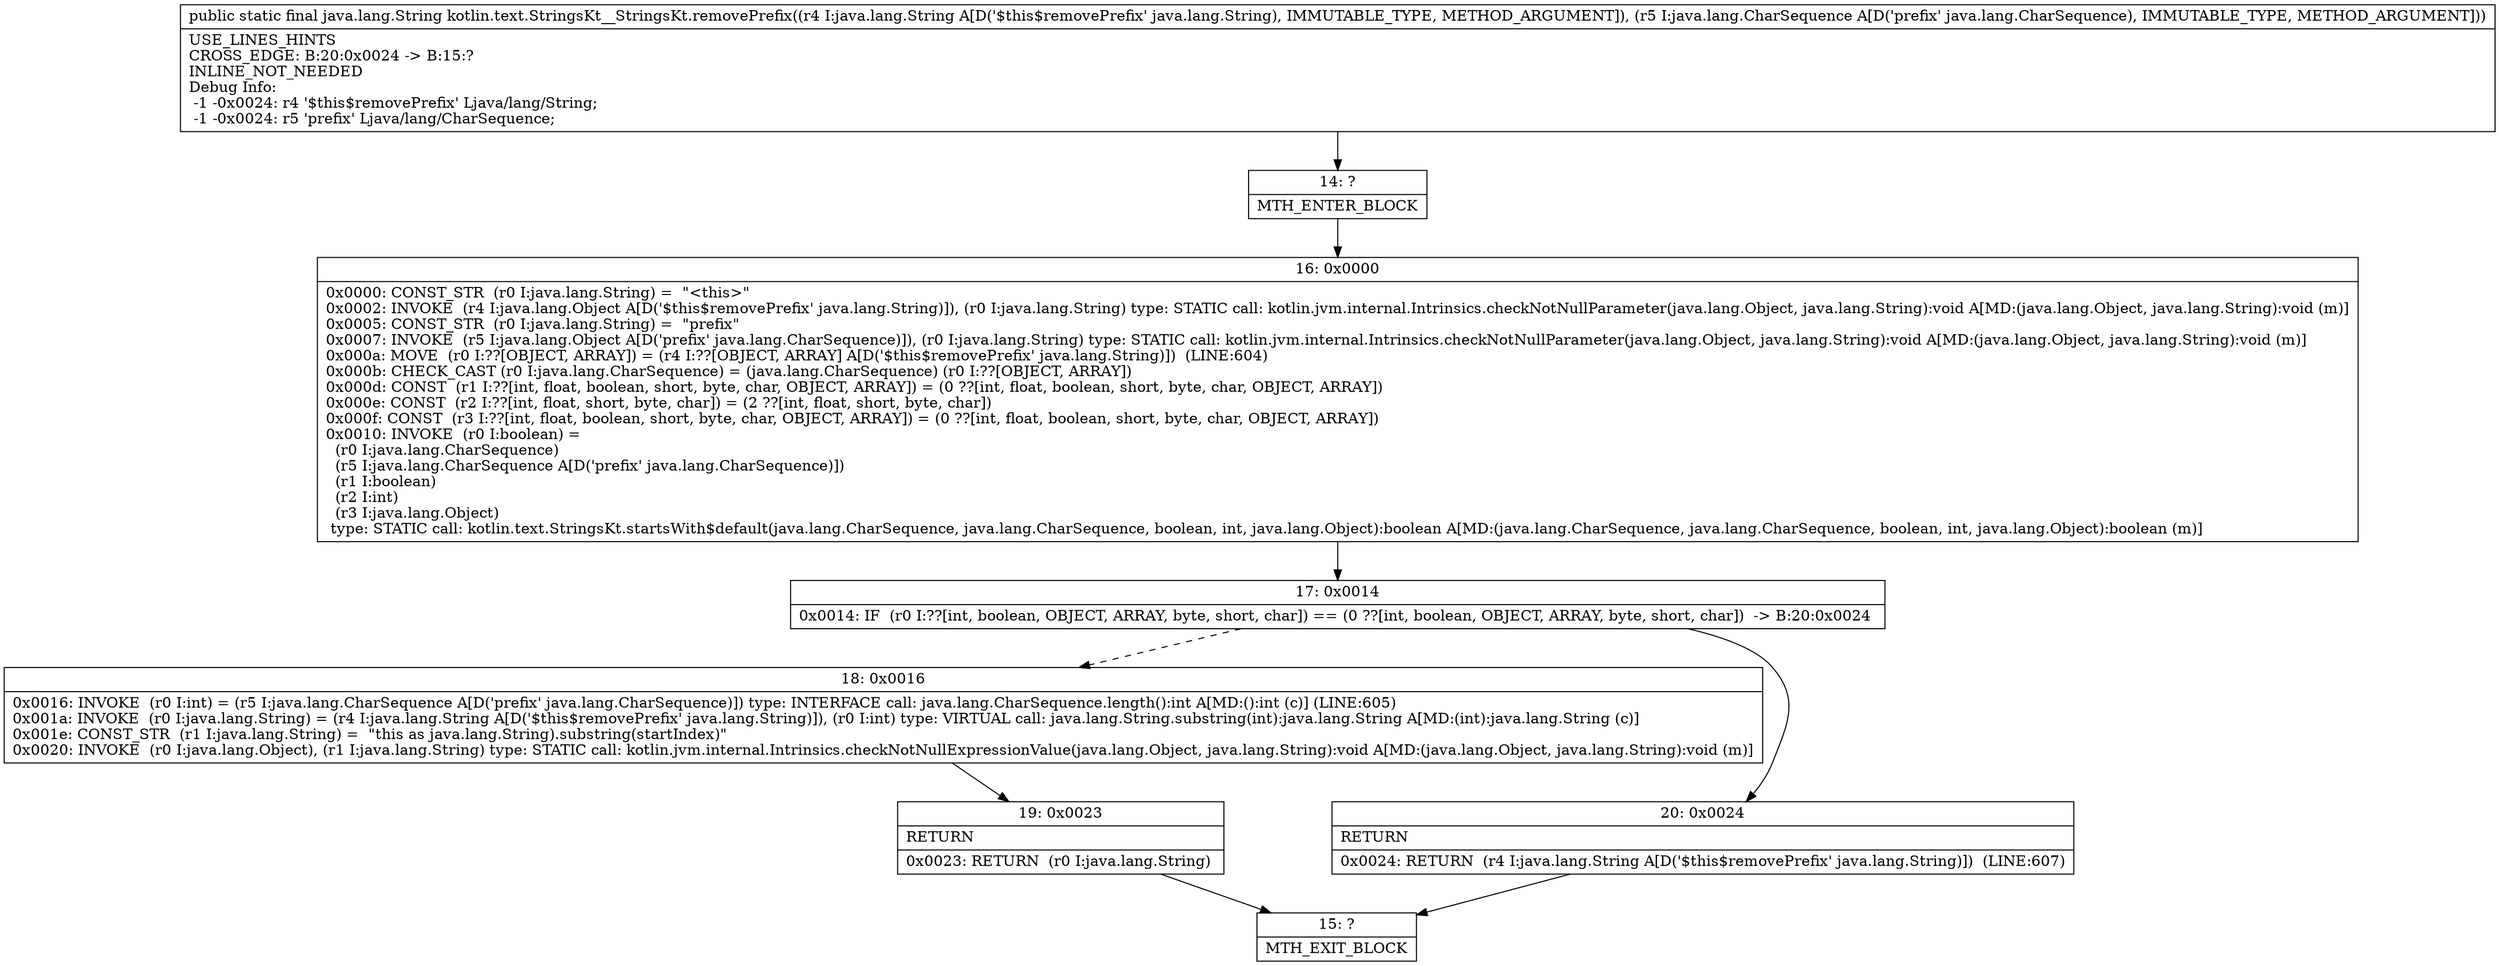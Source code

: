 digraph "CFG forkotlin.text.StringsKt__StringsKt.removePrefix(Ljava\/lang\/String;Ljava\/lang\/CharSequence;)Ljava\/lang\/String;" {
Node_14 [shape=record,label="{14\:\ ?|MTH_ENTER_BLOCK\l}"];
Node_16 [shape=record,label="{16\:\ 0x0000|0x0000: CONST_STR  (r0 I:java.lang.String) =  \"\<this\>\" \l0x0002: INVOKE  (r4 I:java.lang.Object A[D('$this$removePrefix' java.lang.String)]), (r0 I:java.lang.String) type: STATIC call: kotlin.jvm.internal.Intrinsics.checkNotNullParameter(java.lang.Object, java.lang.String):void A[MD:(java.lang.Object, java.lang.String):void (m)]\l0x0005: CONST_STR  (r0 I:java.lang.String) =  \"prefix\" \l0x0007: INVOKE  (r5 I:java.lang.Object A[D('prefix' java.lang.CharSequence)]), (r0 I:java.lang.String) type: STATIC call: kotlin.jvm.internal.Intrinsics.checkNotNullParameter(java.lang.Object, java.lang.String):void A[MD:(java.lang.Object, java.lang.String):void (m)]\l0x000a: MOVE  (r0 I:??[OBJECT, ARRAY]) = (r4 I:??[OBJECT, ARRAY] A[D('$this$removePrefix' java.lang.String)])  (LINE:604)\l0x000b: CHECK_CAST (r0 I:java.lang.CharSequence) = (java.lang.CharSequence) (r0 I:??[OBJECT, ARRAY]) \l0x000d: CONST  (r1 I:??[int, float, boolean, short, byte, char, OBJECT, ARRAY]) = (0 ??[int, float, boolean, short, byte, char, OBJECT, ARRAY]) \l0x000e: CONST  (r2 I:??[int, float, short, byte, char]) = (2 ??[int, float, short, byte, char]) \l0x000f: CONST  (r3 I:??[int, float, boolean, short, byte, char, OBJECT, ARRAY]) = (0 ??[int, float, boolean, short, byte, char, OBJECT, ARRAY]) \l0x0010: INVOKE  (r0 I:boolean) = \l  (r0 I:java.lang.CharSequence)\l  (r5 I:java.lang.CharSequence A[D('prefix' java.lang.CharSequence)])\l  (r1 I:boolean)\l  (r2 I:int)\l  (r3 I:java.lang.Object)\l type: STATIC call: kotlin.text.StringsKt.startsWith$default(java.lang.CharSequence, java.lang.CharSequence, boolean, int, java.lang.Object):boolean A[MD:(java.lang.CharSequence, java.lang.CharSequence, boolean, int, java.lang.Object):boolean (m)]\l}"];
Node_17 [shape=record,label="{17\:\ 0x0014|0x0014: IF  (r0 I:??[int, boolean, OBJECT, ARRAY, byte, short, char]) == (0 ??[int, boolean, OBJECT, ARRAY, byte, short, char])  \-\> B:20:0x0024 \l}"];
Node_18 [shape=record,label="{18\:\ 0x0016|0x0016: INVOKE  (r0 I:int) = (r5 I:java.lang.CharSequence A[D('prefix' java.lang.CharSequence)]) type: INTERFACE call: java.lang.CharSequence.length():int A[MD:():int (c)] (LINE:605)\l0x001a: INVOKE  (r0 I:java.lang.String) = (r4 I:java.lang.String A[D('$this$removePrefix' java.lang.String)]), (r0 I:int) type: VIRTUAL call: java.lang.String.substring(int):java.lang.String A[MD:(int):java.lang.String (c)]\l0x001e: CONST_STR  (r1 I:java.lang.String) =  \"this as java.lang.String).substring(startIndex)\" \l0x0020: INVOKE  (r0 I:java.lang.Object), (r1 I:java.lang.String) type: STATIC call: kotlin.jvm.internal.Intrinsics.checkNotNullExpressionValue(java.lang.Object, java.lang.String):void A[MD:(java.lang.Object, java.lang.String):void (m)]\l}"];
Node_19 [shape=record,label="{19\:\ 0x0023|RETURN\l|0x0023: RETURN  (r0 I:java.lang.String) \l}"];
Node_15 [shape=record,label="{15\:\ ?|MTH_EXIT_BLOCK\l}"];
Node_20 [shape=record,label="{20\:\ 0x0024|RETURN\l|0x0024: RETURN  (r4 I:java.lang.String A[D('$this$removePrefix' java.lang.String)])  (LINE:607)\l}"];
MethodNode[shape=record,label="{public static final java.lang.String kotlin.text.StringsKt__StringsKt.removePrefix((r4 I:java.lang.String A[D('$this$removePrefix' java.lang.String), IMMUTABLE_TYPE, METHOD_ARGUMENT]), (r5 I:java.lang.CharSequence A[D('prefix' java.lang.CharSequence), IMMUTABLE_TYPE, METHOD_ARGUMENT]))  | USE_LINES_HINTS\lCROSS_EDGE: B:20:0x0024 \-\> B:15:?\lINLINE_NOT_NEEDED\lDebug Info:\l  \-1 \-0x0024: r4 '$this$removePrefix' Ljava\/lang\/String;\l  \-1 \-0x0024: r5 'prefix' Ljava\/lang\/CharSequence;\l}"];
MethodNode -> Node_14;Node_14 -> Node_16;
Node_16 -> Node_17;
Node_17 -> Node_18[style=dashed];
Node_17 -> Node_20;
Node_18 -> Node_19;
Node_19 -> Node_15;
Node_20 -> Node_15;
}

